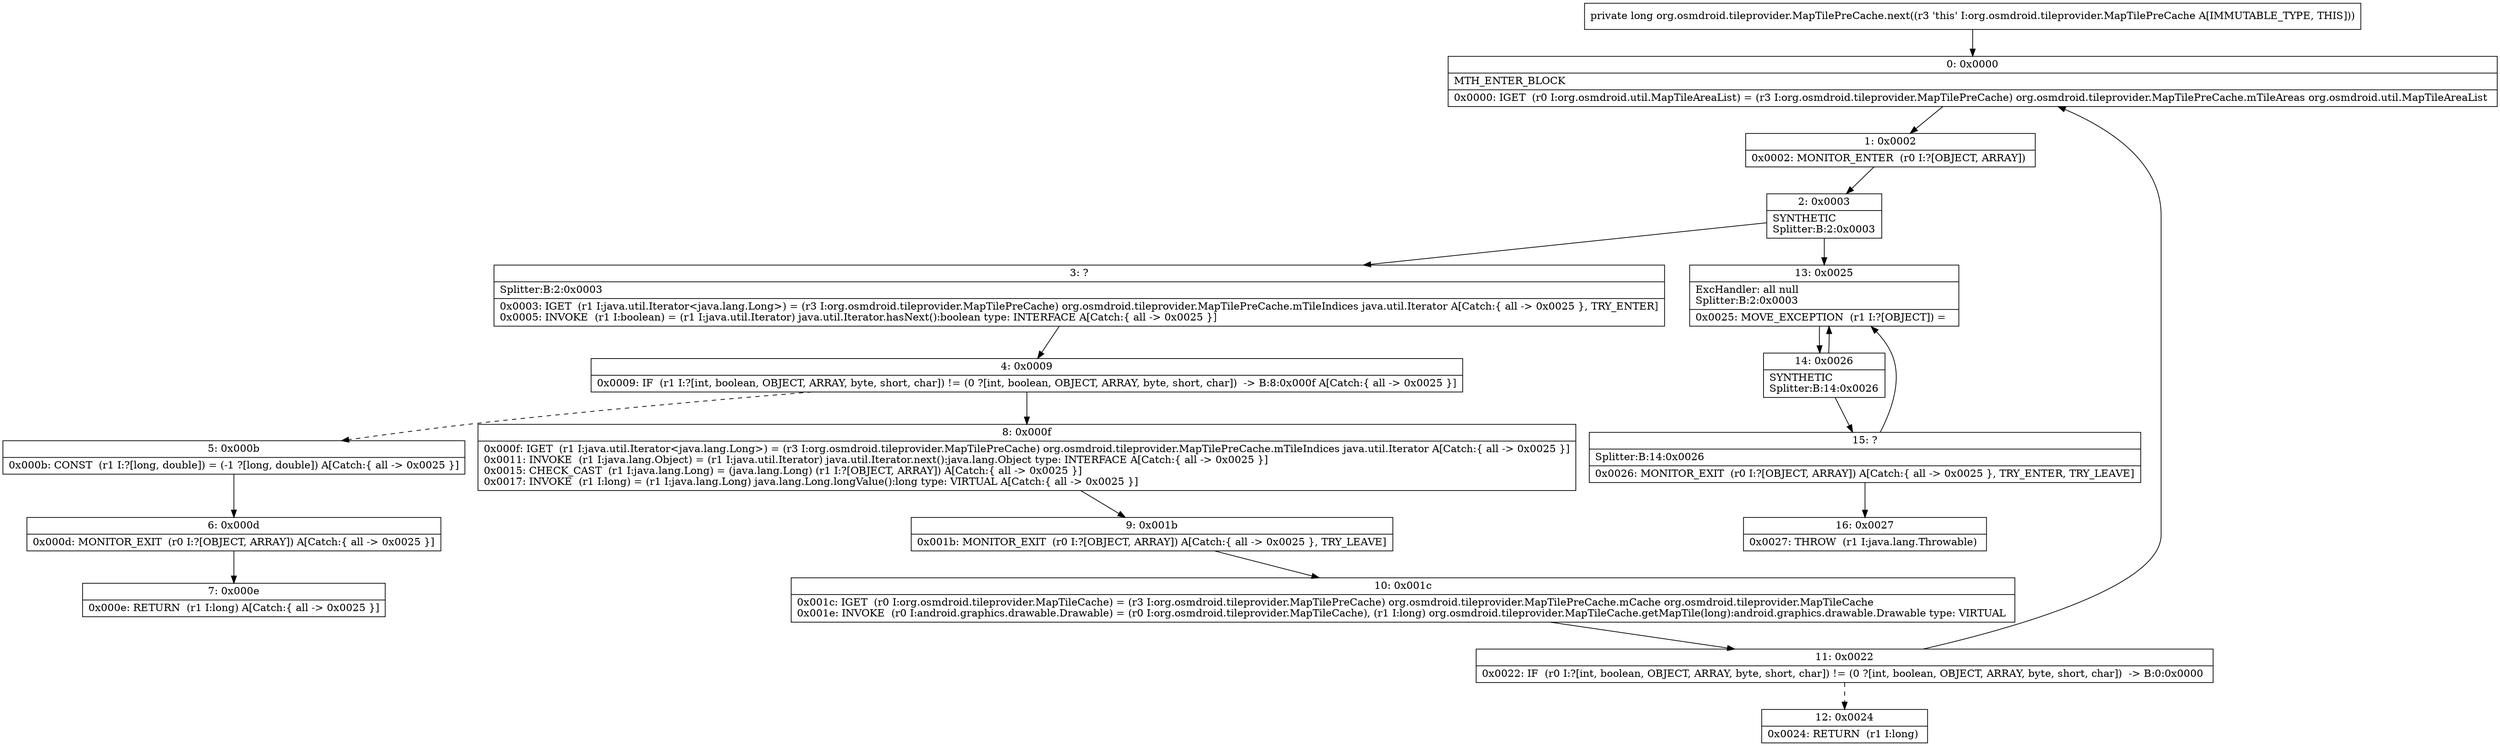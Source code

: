 digraph "CFG fororg.osmdroid.tileprovider.MapTilePreCache.next()J" {
Node_0 [shape=record,label="{0\:\ 0x0000|MTH_ENTER_BLOCK\l|0x0000: IGET  (r0 I:org.osmdroid.util.MapTileAreaList) = (r3 I:org.osmdroid.tileprovider.MapTilePreCache) org.osmdroid.tileprovider.MapTilePreCache.mTileAreas org.osmdroid.util.MapTileAreaList \l}"];
Node_1 [shape=record,label="{1\:\ 0x0002|0x0002: MONITOR_ENTER  (r0 I:?[OBJECT, ARRAY]) \l}"];
Node_2 [shape=record,label="{2\:\ 0x0003|SYNTHETIC\lSplitter:B:2:0x0003\l}"];
Node_3 [shape=record,label="{3\:\ ?|Splitter:B:2:0x0003\l|0x0003: IGET  (r1 I:java.util.Iterator\<java.lang.Long\>) = (r3 I:org.osmdroid.tileprovider.MapTilePreCache) org.osmdroid.tileprovider.MapTilePreCache.mTileIndices java.util.Iterator A[Catch:\{ all \-\> 0x0025 \}, TRY_ENTER]\l0x0005: INVOKE  (r1 I:boolean) = (r1 I:java.util.Iterator) java.util.Iterator.hasNext():boolean type: INTERFACE A[Catch:\{ all \-\> 0x0025 \}]\l}"];
Node_4 [shape=record,label="{4\:\ 0x0009|0x0009: IF  (r1 I:?[int, boolean, OBJECT, ARRAY, byte, short, char]) != (0 ?[int, boolean, OBJECT, ARRAY, byte, short, char])  \-\> B:8:0x000f A[Catch:\{ all \-\> 0x0025 \}]\l}"];
Node_5 [shape=record,label="{5\:\ 0x000b|0x000b: CONST  (r1 I:?[long, double]) = (\-1 ?[long, double]) A[Catch:\{ all \-\> 0x0025 \}]\l}"];
Node_6 [shape=record,label="{6\:\ 0x000d|0x000d: MONITOR_EXIT  (r0 I:?[OBJECT, ARRAY]) A[Catch:\{ all \-\> 0x0025 \}]\l}"];
Node_7 [shape=record,label="{7\:\ 0x000e|0x000e: RETURN  (r1 I:long) A[Catch:\{ all \-\> 0x0025 \}]\l}"];
Node_8 [shape=record,label="{8\:\ 0x000f|0x000f: IGET  (r1 I:java.util.Iterator\<java.lang.Long\>) = (r3 I:org.osmdroid.tileprovider.MapTilePreCache) org.osmdroid.tileprovider.MapTilePreCache.mTileIndices java.util.Iterator A[Catch:\{ all \-\> 0x0025 \}]\l0x0011: INVOKE  (r1 I:java.lang.Object) = (r1 I:java.util.Iterator) java.util.Iterator.next():java.lang.Object type: INTERFACE A[Catch:\{ all \-\> 0x0025 \}]\l0x0015: CHECK_CAST  (r1 I:java.lang.Long) = (java.lang.Long) (r1 I:?[OBJECT, ARRAY]) A[Catch:\{ all \-\> 0x0025 \}]\l0x0017: INVOKE  (r1 I:long) = (r1 I:java.lang.Long) java.lang.Long.longValue():long type: VIRTUAL A[Catch:\{ all \-\> 0x0025 \}]\l}"];
Node_9 [shape=record,label="{9\:\ 0x001b|0x001b: MONITOR_EXIT  (r0 I:?[OBJECT, ARRAY]) A[Catch:\{ all \-\> 0x0025 \}, TRY_LEAVE]\l}"];
Node_10 [shape=record,label="{10\:\ 0x001c|0x001c: IGET  (r0 I:org.osmdroid.tileprovider.MapTileCache) = (r3 I:org.osmdroid.tileprovider.MapTilePreCache) org.osmdroid.tileprovider.MapTilePreCache.mCache org.osmdroid.tileprovider.MapTileCache \l0x001e: INVOKE  (r0 I:android.graphics.drawable.Drawable) = (r0 I:org.osmdroid.tileprovider.MapTileCache), (r1 I:long) org.osmdroid.tileprovider.MapTileCache.getMapTile(long):android.graphics.drawable.Drawable type: VIRTUAL \l}"];
Node_11 [shape=record,label="{11\:\ 0x0022|0x0022: IF  (r0 I:?[int, boolean, OBJECT, ARRAY, byte, short, char]) != (0 ?[int, boolean, OBJECT, ARRAY, byte, short, char])  \-\> B:0:0x0000 \l}"];
Node_12 [shape=record,label="{12\:\ 0x0024|0x0024: RETURN  (r1 I:long) \l}"];
Node_13 [shape=record,label="{13\:\ 0x0025|ExcHandler: all null\lSplitter:B:2:0x0003\l|0x0025: MOVE_EXCEPTION  (r1 I:?[OBJECT]) =  \l}"];
Node_14 [shape=record,label="{14\:\ 0x0026|SYNTHETIC\lSplitter:B:14:0x0026\l}"];
Node_15 [shape=record,label="{15\:\ ?|Splitter:B:14:0x0026\l|0x0026: MONITOR_EXIT  (r0 I:?[OBJECT, ARRAY]) A[Catch:\{ all \-\> 0x0025 \}, TRY_ENTER, TRY_LEAVE]\l}"];
Node_16 [shape=record,label="{16\:\ 0x0027|0x0027: THROW  (r1 I:java.lang.Throwable) \l}"];
MethodNode[shape=record,label="{private long org.osmdroid.tileprovider.MapTilePreCache.next((r3 'this' I:org.osmdroid.tileprovider.MapTilePreCache A[IMMUTABLE_TYPE, THIS])) }"];
MethodNode -> Node_0;
Node_0 -> Node_1;
Node_1 -> Node_2;
Node_2 -> Node_3;
Node_2 -> Node_13;
Node_3 -> Node_4;
Node_4 -> Node_5[style=dashed];
Node_4 -> Node_8;
Node_5 -> Node_6;
Node_6 -> Node_7;
Node_8 -> Node_9;
Node_9 -> Node_10;
Node_10 -> Node_11;
Node_11 -> Node_0;
Node_11 -> Node_12[style=dashed];
Node_13 -> Node_14;
Node_14 -> Node_15;
Node_14 -> Node_13;
Node_15 -> Node_16;
Node_15 -> Node_13;
}

